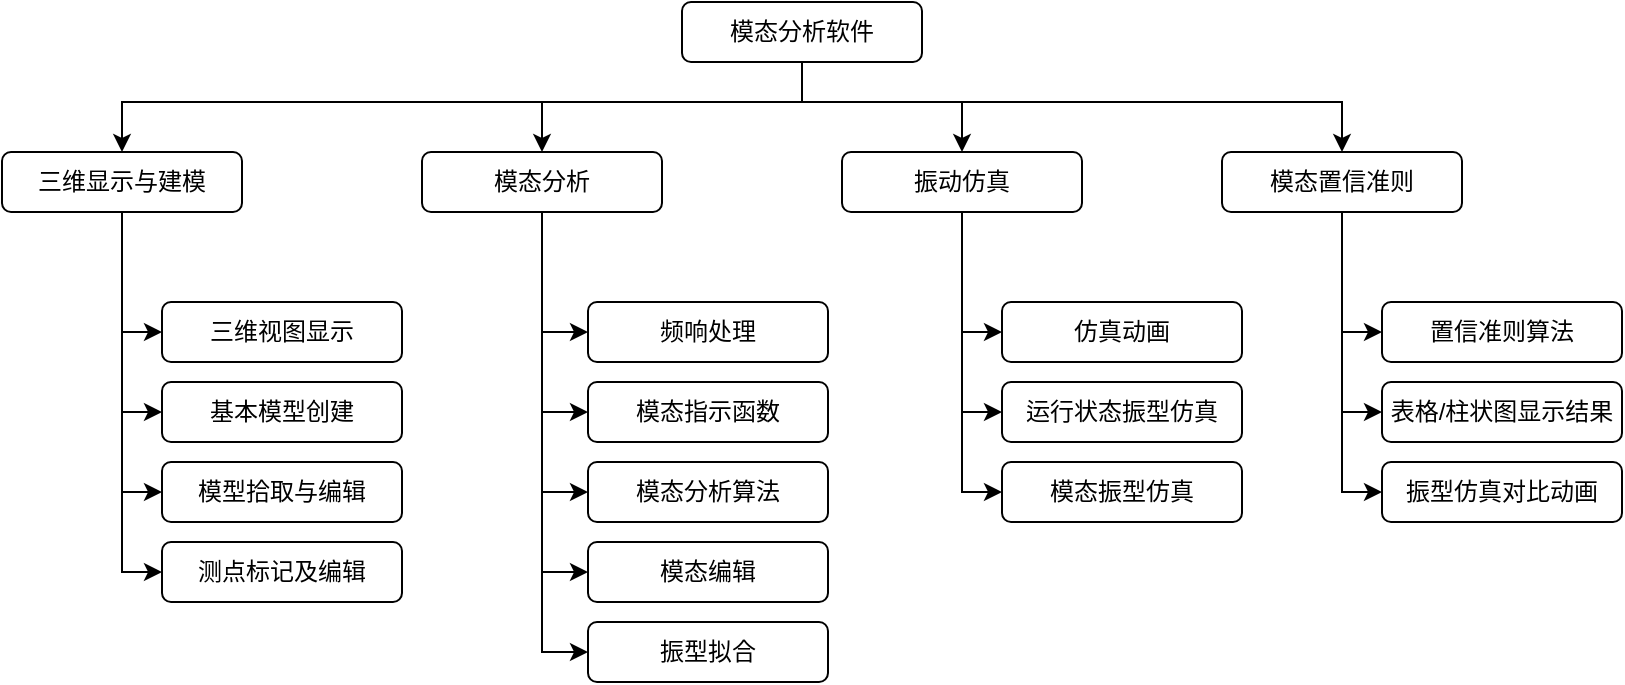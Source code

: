 <mxfile version="14.4.2" type="github">
  <diagram id="HNxGL6cUAwNk3P0e9Yfa" name="Page-1">
    <mxGraphModel dx="942" dy="583" grid="1" gridSize="10" guides="1" tooltips="1" connect="1" arrows="1" fold="1" page="1" pageScale="1" pageWidth="827" pageHeight="1169" math="0" shadow="0">
      <root>
        <mxCell id="0" />
        <mxCell id="1" parent="0" />
        <mxCell id="XW_Ste4Rm_F29dnTuvDp-22" style="edgeStyle=orthogonalEdgeStyle;rounded=0;orthogonalLoop=1;jettySize=auto;html=1;" edge="1" parent="1" source="XW_Ste4Rm_F29dnTuvDp-2" target="XW_Ste4Rm_F29dnTuvDp-15">
          <mxGeometry relative="1" as="geometry">
            <Array as="points">
              <mxPoint x="460" y="100" />
              <mxPoint x="120" y="100" />
            </Array>
          </mxGeometry>
        </mxCell>
        <mxCell id="XW_Ste4Rm_F29dnTuvDp-23" style="edgeStyle=orthogonalEdgeStyle;rounded=0;orthogonalLoop=1;jettySize=auto;html=1;" edge="1" parent="1" source="XW_Ste4Rm_F29dnTuvDp-2" target="XW_Ste4Rm_F29dnTuvDp-16">
          <mxGeometry relative="1" as="geometry">
            <Array as="points">
              <mxPoint x="460" y="100" />
              <mxPoint x="330" y="100" />
            </Array>
          </mxGeometry>
        </mxCell>
        <mxCell id="XW_Ste4Rm_F29dnTuvDp-24" style="edgeStyle=orthogonalEdgeStyle;rounded=0;orthogonalLoop=1;jettySize=auto;html=1;entryX=0.5;entryY=0;entryDx=0;entryDy=0;" edge="1" parent="1" source="XW_Ste4Rm_F29dnTuvDp-2" target="XW_Ste4Rm_F29dnTuvDp-17">
          <mxGeometry relative="1" as="geometry">
            <Array as="points">
              <mxPoint x="460" y="100" />
              <mxPoint x="540" y="100" />
            </Array>
          </mxGeometry>
        </mxCell>
        <mxCell id="XW_Ste4Rm_F29dnTuvDp-25" style="edgeStyle=orthogonalEdgeStyle;rounded=0;orthogonalLoop=1;jettySize=auto;html=1;entryX=0.5;entryY=0;entryDx=0;entryDy=0;" edge="1" parent="1" source="XW_Ste4Rm_F29dnTuvDp-2" target="XW_Ste4Rm_F29dnTuvDp-18">
          <mxGeometry relative="1" as="geometry">
            <Array as="points">
              <mxPoint x="460" y="100" />
              <mxPoint x="730" y="100" />
            </Array>
          </mxGeometry>
        </mxCell>
        <mxCell id="XW_Ste4Rm_F29dnTuvDp-2" value="模态分析软件" style="rounded=1;whiteSpace=wrap;html=1;" vertex="1" parent="1">
          <mxGeometry x="400" y="50" width="120" height="30" as="geometry" />
        </mxCell>
        <mxCell id="XW_Ste4Rm_F29dnTuvDp-3" value="基本模型创建" style="rounded=1;whiteSpace=wrap;html=1;fontSize=12;" vertex="1" parent="1">
          <mxGeometry x="140" y="240" width="120" height="30" as="geometry" />
        </mxCell>
        <mxCell id="XW_Ste4Rm_F29dnTuvDp-4" value="模态分析算法" style="rounded=1;whiteSpace=wrap;html=1;fontSize=12;" vertex="1" parent="1">
          <mxGeometry x="353" y="280" width="120" height="30" as="geometry" />
        </mxCell>
        <mxCell id="XW_Ste4Rm_F29dnTuvDp-5" value="模型拾取与编辑" style="rounded=1;whiteSpace=wrap;html=1;fontSize=12;" vertex="1" parent="1">
          <mxGeometry x="140" y="280" width="120" height="30" as="geometry" />
        </mxCell>
        <mxCell id="XW_Ste4Rm_F29dnTuvDp-6" value="测点标记及编辑" style="rounded=1;whiteSpace=wrap;html=1;fontSize=12;" vertex="1" parent="1">
          <mxGeometry x="140" y="320" width="120" height="30" as="geometry" />
        </mxCell>
        <mxCell id="XW_Ste4Rm_F29dnTuvDp-7" value="频响处理" style="rounded=1;whiteSpace=wrap;html=1;fontSize=12;" vertex="1" parent="1">
          <mxGeometry x="353" y="200" width="120" height="30" as="geometry" />
        </mxCell>
        <mxCell id="XW_Ste4Rm_F29dnTuvDp-8" value="模态编辑" style="rounded=1;whiteSpace=wrap;html=1;fontSize=12;" vertex="1" parent="1">
          <mxGeometry x="353" y="320" width="120" height="30" as="geometry" />
        </mxCell>
        <mxCell id="XW_Ste4Rm_F29dnTuvDp-9" value="振型拟合" style="rounded=1;whiteSpace=wrap;html=1;fontSize=12;" vertex="1" parent="1">
          <mxGeometry x="353" y="360" width="120" height="30" as="geometry" />
        </mxCell>
        <mxCell id="XW_Ste4Rm_F29dnTuvDp-10" value="仿真动画" style="rounded=1;whiteSpace=wrap;html=1;fontSize=12;" vertex="1" parent="1">
          <mxGeometry x="560" y="200" width="120" height="30" as="geometry" />
        </mxCell>
        <mxCell id="XW_Ste4Rm_F29dnTuvDp-11" value="运行状态振型仿真" style="rounded=1;whiteSpace=wrap;html=1;fontSize=12;" vertex="1" parent="1">
          <mxGeometry x="560" y="240" width="120" height="30" as="geometry" />
        </mxCell>
        <mxCell id="XW_Ste4Rm_F29dnTuvDp-12" value="模态振型仿真" style="rounded=1;whiteSpace=wrap;html=1;fontSize=12;" vertex="1" parent="1">
          <mxGeometry x="560" y="280" width="120" height="30" as="geometry" />
        </mxCell>
        <mxCell id="XW_Ste4Rm_F29dnTuvDp-13" value="模态指示函数" style="rounded=1;whiteSpace=wrap;html=1;fontSize=12;" vertex="1" parent="1">
          <mxGeometry x="353" y="240" width="120" height="30" as="geometry" />
        </mxCell>
        <mxCell id="XW_Ste4Rm_F29dnTuvDp-14" value="三维视图显示" style="rounded=1;whiteSpace=wrap;html=1;fontSize=12;" vertex="1" parent="1">
          <mxGeometry x="140" y="200" width="120" height="30" as="geometry" />
        </mxCell>
        <mxCell id="XW_Ste4Rm_F29dnTuvDp-26" style="edgeStyle=orthogonalEdgeStyle;rounded=0;orthogonalLoop=1;jettySize=auto;html=1;entryX=0;entryY=0.5;entryDx=0;entryDy=0;" edge="1" parent="1" source="XW_Ste4Rm_F29dnTuvDp-15" target="XW_Ste4Rm_F29dnTuvDp-14">
          <mxGeometry relative="1" as="geometry" />
        </mxCell>
        <mxCell id="XW_Ste4Rm_F29dnTuvDp-27" style="edgeStyle=orthogonalEdgeStyle;rounded=0;orthogonalLoop=1;jettySize=auto;html=1;entryX=0;entryY=0.5;entryDx=0;entryDy=0;" edge="1" parent="1" source="XW_Ste4Rm_F29dnTuvDp-15" target="XW_Ste4Rm_F29dnTuvDp-3">
          <mxGeometry relative="1" as="geometry" />
        </mxCell>
        <mxCell id="XW_Ste4Rm_F29dnTuvDp-28" style="edgeStyle=orthogonalEdgeStyle;rounded=0;orthogonalLoop=1;jettySize=auto;html=1;entryX=0;entryY=0.5;entryDx=0;entryDy=0;" edge="1" parent="1" source="XW_Ste4Rm_F29dnTuvDp-15" target="XW_Ste4Rm_F29dnTuvDp-5">
          <mxGeometry relative="1" as="geometry" />
        </mxCell>
        <mxCell id="XW_Ste4Rm_F29dnTuvDp-29" style="edgeStyle=orthogonalEdgeStyle;rounded=0;orthogonalLoop=1;jettySize=auto;html=1;entryX=0;entryY=0.5;entryDx=0;entryDy=0;" edge="1" parent="1" source="XW_Ste4Rm_F29dnTuvDp-15" target="XW_Ste4Rm_F29dnTuvDp-6">
          <mxGeometry relative="1" as="geometry" />
        </mxCell>
        <mxCell id="XW_Ste4Rm_F29dnTuvDp-15" value="三维显示与建模" style="rounded=1;whiteSpace=wrap;html=1;fontSize=12;" vertex="1" parent="1">
          <mxGeometry x="60" y="125" width="120" height="30" as="geometry" />
        </mxCell>
        <mxCell id="XW_Ste4Rm_F29dnTuvDp-30" style="edgeStyle=orthogonalEdgeStyle;rounded=0;orthogonalLoop=1;jettySize=auto;html=1;entryX=0;entryY=0.5;entryDx=0;entryDy=0;" edge="1" parent="1" source="XW_Ste4Rm_F29dnTuvDp-16" target="XW_Ste4Rm_F29dnTuvDp-7">
          <mxGeometry relative="1" as="geometry" />
        </mxCell>
        <mxCell id="XW_Ste4Rm_F29dnTuvDp-31" style="edgeStyle=orthogonalEdgeStyle;rounded=0;orthogonalLoop=1;jettySize=auto;html=1;entryX=0;entryY=0.5;entryDx=0;entryDy=0;" edge="1" parent="1" source="XW_Ste4Rm_F29dnTuvDp-16" target="XW_Ste4Rm_F29dnTuvDp-13">
          <mxGeometry relative="1" as="geometry" />
        </mxCell>
        <mxCell id="XW_Ste4Rm_F29dnTuvDp-32" style="edgeStyle=orthogonalEdgeStyle;rounded=0;orthogonalLoop=1;jettySize=auto;html=1;entryX=0;entryY=0.5;entryDx=0;entryDy=0;" edge="1" parent="1" source="XW_Ste4Rm_F29dnTuvDp-16" target="XW_Ste4Rm_F29dnTuvDp-4">
          <mxGeometry relative="1" as="geometry" />
        </mxCell>
        <mxCell id="XW_Ste4Rm_F29dnTuvDp-33" style="edgeStyle=orthogonalEdgeStyle;rounded=0;orthogonalLoop=1;jettySize=auto;html=1;entryX=0;entryY=0.5;entryDx=0;entryDy=0;" edge="1" parent="1" source="XW_Ste4Rm_F29dnTuvDp-16" target="XW_Ste4Rm_F29dnTuvDp-8">
          <mxGeometry relative="1" as="geometry" />
        </mxCell>
        <mxCell id="XW_Ste4Rm_F29dnTuvDp-34" style="edgeStyle=orthogonalEdgeStyle;rounded=0;orthogonalLoop=1;jettySize=auto;html=1;entryX=0;entryY=0.5;entryDx=0;entryDy=0;" edge="1" parent="1" source="XW_Ste4Rm_F29dnTuvDp-16" target="XW_Ste4Rm_F29dnTuvDp-9">
          <mxGeometry relative="1" as="geometry" />
        </mxCell>
        <mxCell id="XW_Ste4Rm_F29dnTuvDp-16" value="模态分析" style="rounded=1;whiteSpace=wrap;html=1;fontSize=12;" vertex="1" parent="1">
          <mxGeometry x="270" y="125" width="120" height="30" as="geometry" />
        </mxCell>
        <mxCell id="XW_Ste4Rm_F29dnTuvDp-35" style="edgeStyle=orthogonalEdgeStyle;rounded=0;orthogonalLoop=1;jettySize=auto;html=1;entryX=0;entryY=0.5;entryDx=0;entryDy=0;" edge="1" parent="1" source="XW_Ste4Rm_F29dnTuvDp-17" target="XW_Ste4Rm_F29dnTuvDp-10">
          <mxGeometry relative="1" as="geometry" />
        </mxCell>
        <mxCell id="XW_Ste4Rm_F29dnTuvDp-36" style="edgeStyle=orthogonalEdgeStyle;rounded=0;orthogonalLoop=1;jettySize=auto;html=1;entryX=0;entryY=0.5;entryDx=0;entryDy=0;" edge="1" parent="1" source="XW_Ste4Rm_F29dnTuvDp-17" target="XW_Ste4Rm_F29dnTuvDp-11">
          <mxGeometry relative="1" as="geometry" />
        </mxCell>
        <mxCell id="XW_Ste4Rm_F29dnTuvDp-37" style="edgeStyle=orthogonalEdgeStyle;rounded=0;orthogonalLoop=1;jettySize=auto;html=1;entryX=0;entryY=0.5;entryDx=0;entryDy=0;" edge="1" parent="1" source="XW_Ste4Rm_F29dnTuvDp-17" target="XW_Ste4Rm_F29dnTuvDp-12">
          <mxGeometry relative="1" as="geometry" />
        </mxCell>
        <mxCell id="XW_Ste4Rm_F29dnTuvDp-17" value="振动仿真" style="rounded=1;whiteSpace=wrap;html=1;fontSize=12;" vertex="1" parent="1">
          <mxGeometry x="480" y="125" width="120" height="30" as="geometry" />
        </mxCell>
        <mxCell id="XW_Ste4Rm_F29dnTuvDp-38" style="edgeStyle=orthogonalEdgeStyle;rounded=0;orthogonalLoop=1;jettySize=auto;html=1;entryX=0;entryY=0.5;entryDx=0;entryDy=0;" edge="1" parent="1" source="XW_Ste4Rm_F29dnTuvDp-18" target="XW_Ste4Rm_F29dnTuvDp-19">
          <mxGeometry relative="1" as="geometry" />
        </mxCell>
        <mxCell id="XW_Ste4Rm_F29dnTuvDp-39" style="edgeStyle=orthogonalEdgeStyle;rounded=0;orthogonalLoop=1;jettySize=auto;html=1;entryX=0;entryY=0.5;entryDx=0;entryDy=0;" edge="1" parent="1" source="XW_Ste4Rm_F29dnTuvDp-18" target="XW_Ste4Rm_F29dnTuvDp-20">
          <mxGeometry relative="1" as="geometry" />
        </mxCell>
        <mxCell id="XW_Ste4Rm_F29dnTuvDp-40" style="edgeStyle=orthogonalEdgeStyle;rounded=0;orthogonalLoop=1;jettySize=auto;html=1;entryX=0;entryY=0.5;entryDx=0;entryDy=0;" edge="1" parent="1" source="XW_Ste4Rm_F29dnTuvDp-18" target="XW_Ste4Rm_F29dnTuvDp-21">
          <mxGeometry relative="1" as="geometry" />
        </mxCell>
        <mxCell id="XW_Ste4Rm_F29dnTuvDp-18" value="模态置信准则" style="rounded=1;whiteSpace=wrap;html=1;fontSize=12;" vertex="1" parent="1">
          <mxGeometry x="670" y="125" width="120" height="30" as="geometry" />
        </mxCell>
        <mxCell id="XW_Ste4Rm_F29dnTuvDp-19" value="置信准则算法" style="rounded=1;whiteSpace=wrap;html=1;fontSize=12;" vertex="1" parent="1">
          <mxGeometry x="750" y="200" width="120" height="30" as="geometry" />
        </mxCell>
        <mxCell id="XW_Ste4Rm_F29dnTuvDp-20" value="表格/柱状图显示结果" style="rounded=1;whiteSpace=wrap;html=1;fontSize=12;" vertex="1" parent="1">
          <mxGeometry x="750" y="240" width="120" height="30" as="geometry" />
        </mxCell>
        <mxCell id="XW_Ste4Rm_F29dnTuvDp-21" value="振型仿真对比动画" style="rounded=1;whiteSpace=wrap;html=1;fontSize=12;" vertex="1" parent="1">
          <mxGeometry x="750" y="280" width="120" height="30" as="geometry" />
        </mxCell>
      </root>
    </mxGraphModel>
  </diagram>
</mxfile>

